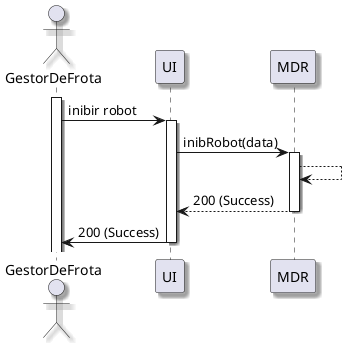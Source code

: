 @startuml

skinparam handwritten false
skinparam monochrome false
skinparam packageStyle rect
skinparam defaultFontName FG Virgil
skinparam shadowing true

actor GestorDeFrota as GestorDeFrota
activate GestorDeFrota
GestorDeFrota -> UI: inibir robot
activate UI
UI -> MDR: inibRobot(data)
activate MDR
MDR --> MDR:
MDR --> UI: 200 (Success)
deactivate MDR
UI -> GestorDeFrota: 200 (Success)
deactivate UI

@enduml